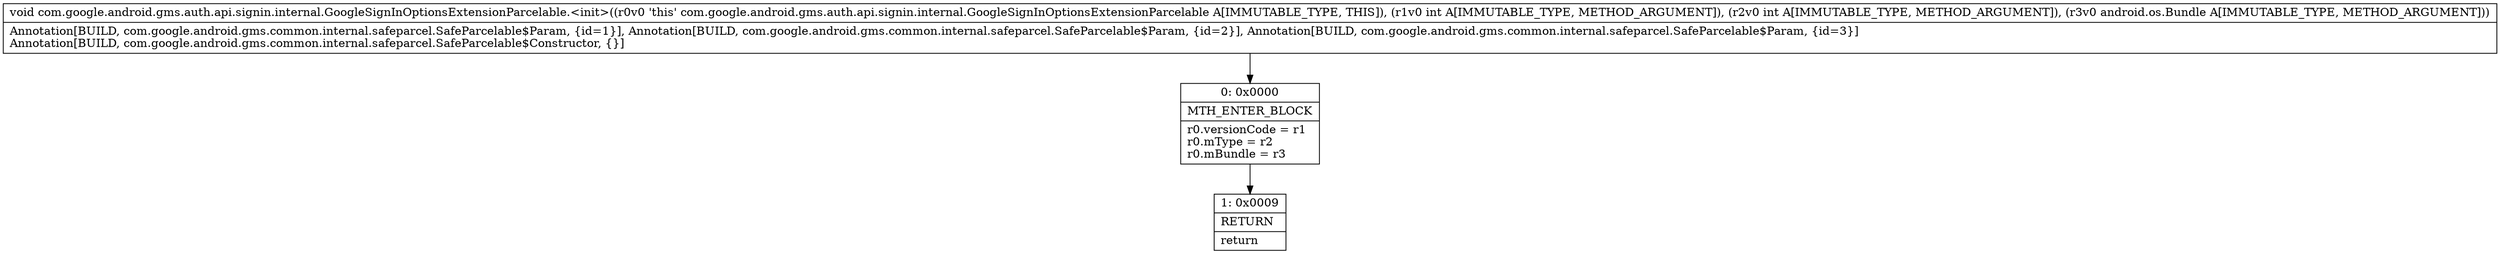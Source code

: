 digraph "CFG forcom.google.android.gms.auth.api.signin.internal.GoogleSignInOptionsExtensionParcelable.\<init\>(IILandroid\/os\/Bundle;)V" {
Node_0 [shape=record,label="{0\:\ 0x0000|MTH_ENTER_BLOCK\l|r0.versionCode = r1\lr0.mType = r2\lr0.mBundle = r3\l}"];
Node_1 [shape=record,label="{1\:\ 0x0009|RETURN\l|return\l}"];
MethodNode[shape=record,label="{void com.google.android.gms.auth.api.signin.internal.GoogleSignInOptionsExtensionParcelable.\<init\>((r0v0 'this' com.google.android.gms.auth.api.signin.internal.GoogleSignInOptionsExtensionParcelable A[IMMUTABLE_TYPE, THIS]), (r1v0 int A[IMMUTABLE_TYPE, METHOD_ARGUMENT]), (r2v0 int A[IMMUTABLE_TYPE, METHOD_ARGUMENT]), (r3v0 android.os.Bundle A[IMMUTABLE_TYPE, METHOD_ARGUMENT]))  | Annotation[BUILD, com.google.android.gms.common.internal.safeparcel.SafeParcelable$Param, \{id=1\}], Annotation[BUILD, com.google.android.gms.common.internal.safeparcel.SafeParcelable$Param, \{id=2\}], Annotation[BUILD, com.google.android.gms.common.internal.safeparcel.SafeParcelable$Param, \{id=3\}]\lAnnotation[BUILD, com.google.android.gms.common.internal.safeparcel.SafeParcelable$Constructor, \{\}]\l}"];
MethodNode -> Node_0;
Node_0 -> Node_1;
}

